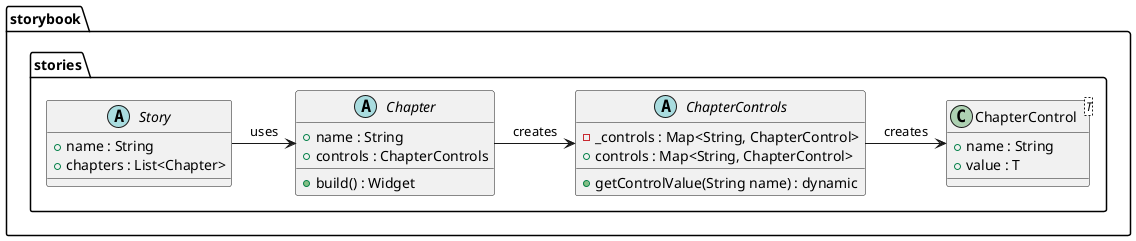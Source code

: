 @startuml stories_class_diagram

package storybook {
    package stories {
        abstract class Story {
            + name : String
            + chapters : List<Chapter>
        }

        abstract class Chapter {
            + name : String
            + controls : ChapterControls

            + build() : Widget
        }

        abstract class ChapterControls {
            - _controls : Map<String, ChapterControl>
            + controls : Map<String, ChapterControl>

            + getControlValue(String name) : dynamic
        }

        class ChapterControl<T> {
            + name : String
            + value : T
        }
    }
}

Story -right-> Chapter : uses
Chapter -right-> ChapterControls : creates
ChapterControls -> ChapterControl : creates

@enduml
